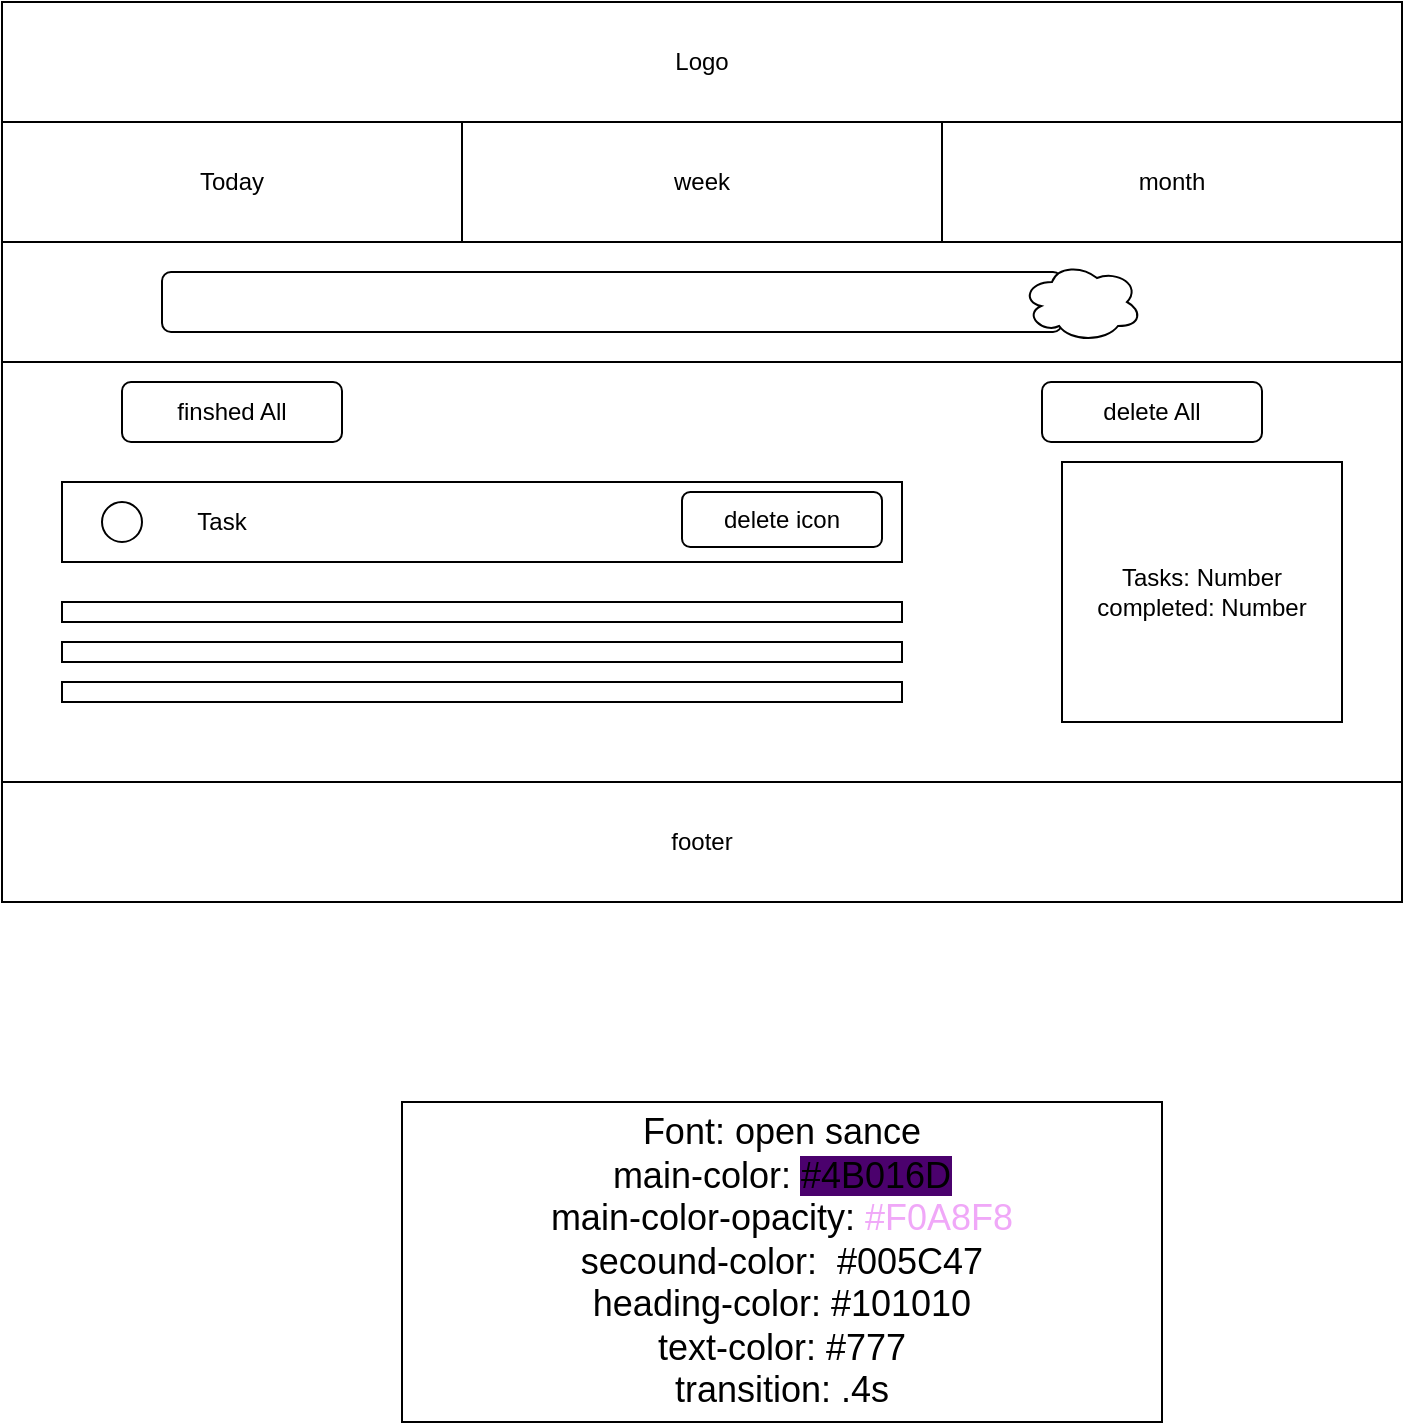 <mxfile>
    <diagram id="DdIoZPYbxpEJXDEmdAQE" name="Page-1">
        <mxGraphModel dx="1081" dy="717" grid="1" gridSize="10" guides="1" tooltips="1" connect="1" arrows="1" fold="1" page="1" pageScale="1" pageWidth="850" pageHeight="1100" math="0" shadow="0">
            <root>
                <mxCell id="0"/>
                <mxCell id="1" parent="0"/>
                <mxCell id="2" value="Logo" style="rounded=0;whiteSpace=wrap;html=1;" vertex="1" parent="1">
                    <mxGeometry x="90" y="110" width="700" height="60" as="geometry"/>
                </mxCell>
                <mxCell id="3" value="" style="rounded=0;whiteSpace=wrap;html=1;" vertex="1" parent="1">
                    <mxGeometry x="90" y="170" width="700" height="60" as="geometry"/>
                </mxCell>
                <mxCell id="4" value="footer" style="rounded=0;whiteSpace=wrap;html=1;" vertex="1" parent="1">
                    <mxGeometry x="90" y="500" width="700" height="60" as="geometry"/>
                </mxCell>
                <mxCell id="5" value="Today" style="rounded=0;whiteSpace=wrap;html=1;" vertex="1" parent="1">
                    <mxGeometry x="90" y="170" width="230" height="60" as="geometry"/>
                </mxCell>
                <mxCell id="6" value="week" style="rounded=0;whiteSpace=wrap;html=1;" vertex="1" parent="1">
                    <mxGeometry x="320" y="170" width="240" height="60" as="geometry"/>
                </mxCell>
                <mxCell id="7" value="month" style="rounded=0;whiteSpace=wrap;html=1;" vertex="1" parent="1">
                    <mxGeometry x="560" y="170" width="230" height="60" as="geometry"/>
                </mxCell>
                <mxCell id="8" value="" style="rounded=0;whiteSpace=wrap;html=1;" vertex="1" parent="1">
                    <mxGeometry x="90" y="230" width="700" height="60" as="geometry"/>
                </mxCell>
                <mxCell id="10" value="" style="rounded=1;whiteSpace=wrap;html=1;" vertex="1" parent="1">
                    <mxGeometry x="170" y="245" width="450" height="30" as="geometry"/>
                </mxCell>
                <mxCell id="11" value="" style="ellipse;shape=cloud;whiteSpace=wrap;html=1;" vertex="1" parent="1">
                    <mxGeometry x="600" y="240" width="60" height="40" as="geometry"/>
                </mxCell>
                <mxCell id="13" value="" style="rounded=0;whiteSpace=wrap;html=1;" vertex="1" parent="1">
                    <mxGeometry x="90" y="290" width="700" height="210" as="geometry"/>
                </mxCell>
                <mxCell id="14" value="finshed All&lt;span style=&quot;color: rgba(0 , 0 , 0 , 0) ; font-family: monospace ; font-size: 0px&quot;&gt;%3CmxGraphModel%3E%3Croot%3E%3CmxCell%20id%3D%220%22%2F%3E%3CmxCell%20id%3D%221%22%20parent%3D%220%22%2F%3E%3CmxCell%20id%3D%222%22%20value%3D%22%22%20style%3D%22rounded%3D0%3BwhiteSpace%3Dwrap%3Bhtml%3D1%3B%22%20vertex%3D%221%22%20parent%3D%221%22%3E%3CmxGeometry%20x%3D%2290%22%20y%3D%22170%22%20width%3D%22230%22%20height%3D%2260%22%20as%3D%22geometry%22%2F%3E%3C%2FmxCell%3E%3C%2Froot%3E%3C%2FmxGraphModel%3E&lt;/span&gt;" style="rounded=1;whiteSpace=wrap;html=1;" vertex="1" parent="1">
                    <mxGeometry x="150" y="300" width="110" height="30" as="geometry"/>
                </mxCell>
                <mxCell id="15" value="delete All&lt;span style=&quot;color: rgba(0 , 0 , 0 , 0) ; font-family: monospace ; font-size: 0px&quot;&gt;%3CmxGraphModel%3E%3Croot%3E%3CmxCell%20id%3D%220%22%2F%3E%3CmxCell%20id%3D%221%22%20parent%3D%220%22%2F%3E%3CmxCell%20id%3D%222%22%20value%3D%22%22%20style%3D%22rounded%3D0%3BwhiteSpace%3Dwrap%3Bhtml%3D1%3B%22%20vertex%3D%221%22%20parent%3D%221%22%3E%3CmxGeometry%20x%3D%2290%22%20y%3D%22170%22%20width%3D%22230%22%20height%3D%2260%22%20as%3D%22geometry%22%2F%3E%3C%2FmxCell%3E%3C%2Froot%3E%3C%2FmxGraphModel%3E&lt;/span&gt;" style="rounded=1;whiteSpace=wrap;html=1;" vertex="1" parent="1">
                    <mxGeometry x="610" y="300" width="110" height="30" as="geometry"/>
                </mxCell>
                <mxCell id="17" value="" style="rounded=0;whiteSpace=wrap;html=1;" vertex="1" parent="1">
                    <mxGeometry x="120" y="350" width="420" height="40" as="geometry"/>
                </mxCell>
                <mxCell id="18" value="Tasks: Number&lt;br&gt;completed: Number" style="rounded=0;whiteSpace=wrap;html=1;" vertex="1" parent="1">
                    <mxGeometry x="620" y="340" width="140" height="130" as="geometry"/>
                </mxCell>
                <mxCell id="19" value="" style="ellipse;whiteSpace=wrap;html=1;aspect=fixed;" vertex="1" parent="1">
                    <mxGeometry x="140" y="360" width="20" height="20" as="geometry"/>
                </mxCell>
                <mxCell id="20" value="Task" style="text;html=1;strokeColor=none;fillColor=none;align=center;verticalAlign=middle;whiteSpace=wrap;rounded=0;" vertex="1" parent="1">
                    <mxGeometry x="170" y="355" width="60" height="30" as="geometry"/>
                </mxCell>
                <mxCell id="22" value="delete icon" style="rounded=1;whiteSpace=wrap;html=1;" vertex="1" parent="1">
                    <mxGeometry x="430" y="355" width="100" height="27.5" as="geometry"/>
                </mxCell>
                <mxCell id="27" value="" style="rounded=0;whiteSpace=wrap;html=1;" vertex="1" parent="1">
                    <mxGeometry x="120" y="410" width="420" height="10" as="geometry"/>
                </mxCell>
                <mxCell id="28" value="" style="rounded=0;whiteSpace=wrap;html=1;" vertex="1" parent="1">
                    <mxGeometry x="120" y="430" width="420" height="10" as="geometry"/>
                </mxCell>
                <mxCell id="29" value="" style="rounded=0;whiteSpace=wrap;html=1;" vertex="1" parent="1">
                    <mxGeometry x="120" y="450" width="420" height="10" as="geometry"/>
                </mxCell>
                <mxCell id="cKxBxGZkGpfs-UyhMFqg-29" value="&lt;font style=&quot;font-size: 18px&quot;&gt;Font: open sance&lt;br&gt;main-color:&amp;nbsp;&lt;span style=&quot;background-color: rgb(75 , 1 , 109)&quot;&gt;#4B016D&lt;/span&gt;&lt;br&gt;main-color-opacity:&amp;nbsp;&lt;font color=&quot;#f0a8f8&quot;&gt;#F0A8F8&lt;/font&gt;&lt;br&gt;secound-color:&amp;nbsp;&amp;nbsp;#005C47&lt;br&gt;heading-color: #101010&lt;br&gt;text-color: #777&lt;br&gt;transition: .4s&lt;br&gt;&lt;/font&gt;" style="rounded=0;whiteSpace=wrap;html=1;" vertex="1" parent="1">
                    <mxGeometry x="290" y="660" width="380" height="160" as="geometry"/>
                </mxCell>
            </root>
        </mxGraphModel>
    </diagram>
    <diagram id="Gs5UVlMjBH4Eodl5QVWC" name="Page-2">
        <mxGraphModel dx="1081" dy="717" grid="1" gridSize="10" guides="1" tooltips="1" connect="1" arrows="1" fold="1" page="1" pageScale="1" pageWidth="850" pageHeight="1100" math="0" shadow="0">
            <root>
                <mxCell id="EaL02UXCDDUh460LkRB5-0"/>
                <mxCell id="EaL02UXCDDUh460LkRB5-1" parent="EaL02UXCDDUh460LkRB5-0"/>
            </root>
        </mxGraphModel>
    </diagram>
</mxfile>
